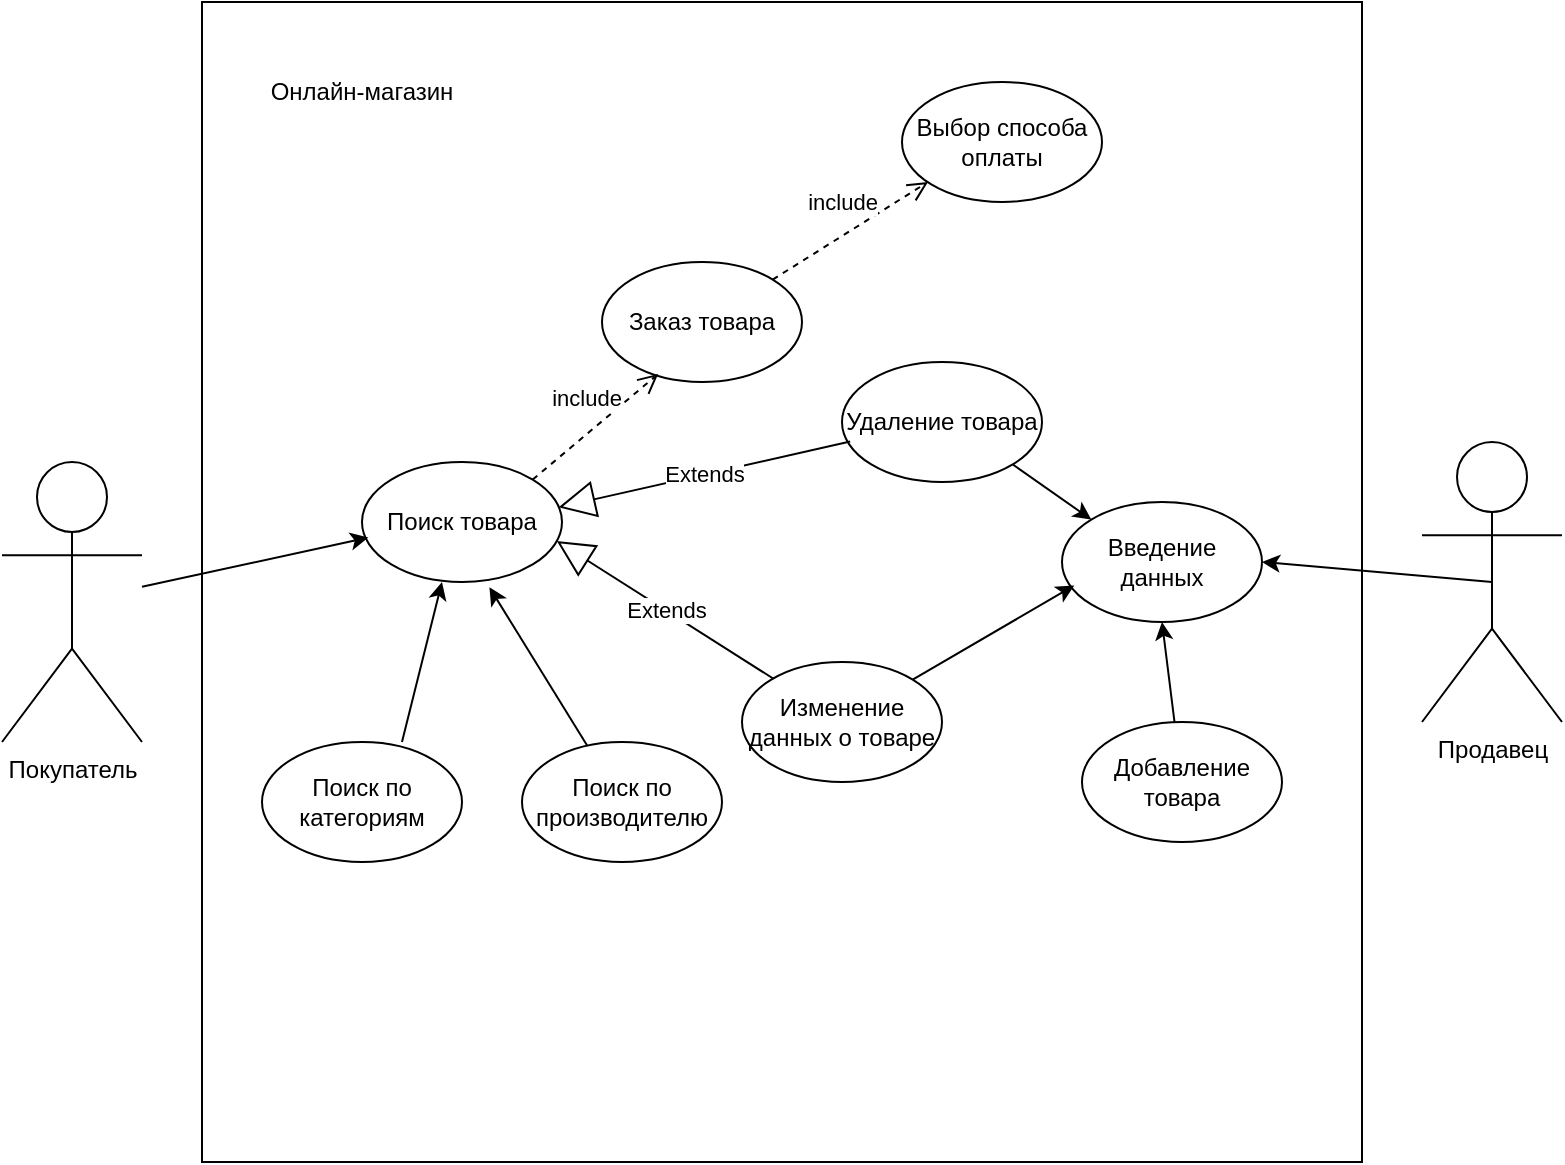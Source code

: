 <mxfile version="24.8.3">
  <diagram name="Страница — 1" id="PI4_lmw16I3PxHwNTuDc">
    <mxGraphModel dx="1461" dy="647" grid="1" gridSize="10" guides="1" tooltips="1" connect="1" arrows="1" fold="1" page="1" pageScale="1" pageWidth="827" pageHeight="1169" math="0" shadow="0">
      <root>
        <mxCell id="0" />
        <mxCell id="1" parent="0" />
        <mxCell id="txZ2K0fzOPYfNDK9gZEo-1" value="" style="whiteSpace=wrap;html=1;aspect=fixed;" vertex="1" parent="1">
          <mxGeometry x="130" y="50" width="580" height="580" as="geometry" />
        </mxCell>
        <mxCell id="txZ2K0fzOPYfNDK9gZEo-2" value="Покупатель" style="shape=umlActor;verticalLabelPosition=bottom;verticalAlign=top;html=1;outlineConnect=0;" vertex="1" parent="1">
          <mxGeometry x="30" y="280" width="70" height="140" as="geometry" />
        </mxCell>
        <mxCell id="txZ2K0fzOPYfNDK9gZEo-3" value="Продавец" style="shape=umlActor;verticalLabelPosition=bottom;verticalAlign=top;html=1;outlineConnect=0;" vertex="1" parent="1">
          <mxGeometry x="740" y="270" width="70" height="140" as="geometry" />
        </mxCell>
        <mxCell id="txZ2K0fzOPYfNDK9gZEo-4" value="Поиск товара" style="ellipse;whiteSpace=wrap;html=1;" vertex="1" parent="1">
          <mxGeometry x="210" y="280" width="100" height="60" as="geometry" />
        </mxCell>
        <mxCell id="txZ2K0fzOPYfNDK9gZEo-5" value="Заказ товара" style="ellipse;whiteSpace=wrap;html=1;" vertex="1" parent="1">
          <mxGeometry x="330" y="180" width="100" height="60" as="geometry" />
        </mxCell>
        <mxCell id="txZ2K0fzOPYfNDK9gZEo-6" value="include" style="html=1;verticalAlign=bottom;endArrow=open;dashed=1;endSize=8;curved=0;rounded=0;entryX=0.281;entryY=0.933;entryDx=0;entryDy=0;entryPerimeter=0;exitX=1;exitY=0;exitDx=0;exitDy=0;" edge="1" parent="1" source="txZ2K0fzOPYfNDK9gZEo-4" target="txZ2K0fzOPYfNDK9gZEo-5">
          <mxGeometry x="-0.015" y="6" relative="1" as="geometry">
            <mxPoint x="450" y="330" as="sourcePoint" />
            <mxPoint x="370" y="330" as="targetPoint" />
            <mxPoint y="-1" as="offset" />
          </mxGeometry>
        </mxCell>
        <mxCell id="txZ2K0fzOPYfNDK9gZEo-7" value="Выбор способа оплаты" style="ellipse;whiteSpace=wrap;html=1;" vertex="1" parent="1">
          <mxGeometry x="480" y="90" width="100" height="60" as="geometry" />
        </mxCell>
        <mxCell id="txZ2K0fzOPYfNDK9gZEo-8" value="include" style="html=1;verticalAlign=bottom;endArrow=open;dashed=1;endSize=8;curved=0;rounded=0;entryX=0.281;entryY=0.933;entryDx=0;entryDy=0;entryPerimeter=0;exitX=1;exitY=0;exitDx=0;exitDy=0;" edge="1" parent="1" source="txZ2K0fzOPYfNDK9gZEo-5">
          <mxGeometry x="-0.015" y="6" relative="1" as="geometry">
            <mxPoint x="430" y="193" as="sourcePoint" />
            <mxPoint x="493" y="140" as="targetPoint" />
            <mxPoint y="-1" as="offset" />
          </mxGeometry>
        </mxCell>
        <mxCell id="txZ2K0fzOPYfNDK9gZEo-9" value="Изменение данных о товаре" style="ellipse;whiteSpace=wrap;html=1;" vertex="1" parent="1">
          <mxGeometry x="400" y="380" width="100" height="60" as="geometry" />
        </mxCell>
        <mxCell id="txZ2K0fzOPYfNDK9gZEo-10" value="Поиск по производителю" style="ellipse;whiteSpace=wrap;html=1;" vertex="1" parent="1">
          <mxGeometry x="290" y="420" width="100" height="60" as="geometry" />
        </mxCell>
        <mxCell id="txZ2K0fzOPYfNDK9gZEo-11" value="Поиск по категориям" style="ellipse;whiteSpace=wrap;html=1;" vertex="1" parent="1">
          <mxGeometry x="160" y="420" width="100" height="60" as="geometry" />
        </mxCell>
        <mxCell id="txZ2K0fzOPYfNDK9gZEo-13" value="Extends" style="endArrow=block;endSize=16;endFill=0;html=1;rounded=0;entryX=0.974;entryY=0.659;entryDx=0;entryDy=0;entryPerimeter=0;" edge="1" parent="1" source="txZ2K0fzOPYfNDK9gZEo-9" target="txZ2K0fzOPYfNDK9gZEo-4">
          <mxGeometry width="160" relative="1" as="geometry">
            <mxPoint x="350" y="393.5" as="sourcePoint" />
            <mxPoint x="365" y="306.5" as="targetPoint" />
          </mxGeometry>
        </mxCell>
        <mxCell id="txZ2K0fzOPYfNDK9gZEo-15" value="Введение данных" style="ellipse;whiteSpace=wrap;html=1;" vertex="1" parent="1">
          <mxGeometry x="560" y="300" width="100" height="60" as="geometry" />
        </mxCell>
        <mxCell id="txZ2K0fzOPYfNDK9gZEo-16" value="Добавление товара" style="ellipse;whiteSpace=wrap;html=1;" vertex="1" parent="1">
          <mxGeometry x="570" y="410" width="100" height="60" as="geometry" />
        </mxCell>
        <mxCell id="txZ2K0fzOPYfNDK9gZEo-17" value="" style="endArrow=classic;html=1;rounded=0;entryX=0.4;entryY=1;entryDx=0;entryDy=0;entryPerimeter=0;" edge="1" parent="1" target="txZ2K0fzOPYfNDK9gZEo-4">
          <mxGeometry width="50" height="50" relative="1" as="geometry">
            <mxPoint x="230" y="420" as="sourcePoint" />
            <mxPoint x="440" y="310" as="targetPoint" />
          </mxGeometry>
        </mxCell>
        <mxCell id="txZ2K0fzOPYfNDK9gZEo-18" value="" style="endArrow=classic;html=1;rounded=0;entryX=0.637;entryY=1.044;entryDx=0;entryDy=0;entryPerimeter=0;" edge="1" parent="1" source="txZ2K0fzOPYfNDK9gZEo-10" target="txZ2K0fzOPYfNDK9gZEo-4">
          <mxGeometry width="50" height="50" relative="1" as="geometry">
            <mxPoint x="235" y="436" as="sourcePoint" />
            <mxPoint x="260" y="350" as="targetPoint" />
          </mxGeometry>
        </mxCell>
        <mxCell id="txZ2K0fzOPYfNDK9gZEo-19" value="Удаление товара" style="ellipse;whiteSpace=wrap;html=1;" vertex="1" parent="1">
          <mxGeometry x="450" y="230" width="100" height="60" as="geometry" />
        </mxCell>
        <mxCell id="txZ2K0fzOPYfNDK9gZEo-20" value="" style="endArrow=classic;html=1;rounded=0;exitX=0.5;exitY=0.5;exitDx=0;exitDy=0;exitPerimeter=0;entryX=1;entryY=0.5;entryDx=0;entryDy=0;" edge="1" parent="1" source="txZ2K0fzOPYfNDK9gZEo-3" target="txZ2K0fzOPYfNDK9gZEo-15">
          <mxGeometry width="50" height="50" relative="1" as="geometry">
            <mxPoint x="323" y="422" as="sourcePoint" />
            <mxPoint x="274" y="343" as="targetPoint" />
          </mxGeometry>
        </mxCell>
        <mxCell id="txZ2K0fzOPYfNDK9gZEo-21" value="" style="endArrow=classic;html=1;rounded=0;entryX=0.5;entryY=1;entryDx=0;entryDy=0;" edge="1" parent="1" source="txZ2K0fzOPYfNDK9gZEo-16" target="txZ2K0fzOPYfNDK9gZEo-15">
          <mxGeometry width="50" height="50" relative="1" as="geometry">
            <mxPoint x="333" y="432" as="sourcePoint" />
            <mxPoint x="284" y="353" as="targetPoint" />
          </mxGeometry>
        </mxCell>
        <mxCell id="txZ2K0fzOPYfNDK9gZEo-22" value="" style="endArrow=classic;html=1;rounded=0;entryX=0.061;entryY=0.696;entryDx=0;entryDy=0;entryPerimeter=0;exitX=1;exitY=0;exitDx=0;exitDy=0;" edge="1" parent="1" source="txZ2K0fzOPYfNDK9gZEo-9" target="txZ2K0fzOPYfNDK9gZEo-15">
          <mxGeometry width="50" height="50" relative="1" as="geometry">
            <mxPoint x="343" y="442" as="sourcePoint" />
            <mxPoint x="294" y="363" as="targetPoint" />
          </mxGeometry>
        </mxCell>
        <mxCell id="txZ2K0fzOPYfNDK9gZEo-23" value="" style="endArrow=classic;html=1;rounded=0;entryX=0;entryY=0;entryDx=0;entryDy=0;exitX=1;exitY=1;exitDx=0;exitDy=0;" edge="1" parent="1" source="txZ2K0fzOPYfNDK9gZEo-19" target="txZ2K0fzOPYfNDK9gZEo-15">
          <mxGeometry width="50" height="50" relative="1" as="geometry">
            <mxPoint x="530" y="280" as="sourcePoint" />
            <mxPoint x="304" y="373" as="targetPoint" />
          </mxGeometry>
        </mxCell>
        <mxCell id="txZ2K0fzOPYfNDK9gZEo-24" value="Extends" style="endArrow=block;endSize=16;endFill=0;html=1;rounded=0;entryX=0.983;entryY=0.378;entryDx=0;entryDy=0;entryPerimeter=0;exitX=0.041;exitY=0.663;exitDx=0;exitDy=0;exitPerimeter=0;" edge="1" parent="1" source="txZ2K0fzOPYfNDK9gZEo-19" target="txZ2K0fzOPYfNDK9gZEo-4">
          <mxGeometry width="160" relative="1" as="geometry">
            <mxPoint x="426" y="398" as="sourcePoint" />
            <mxPoint x="317" y="330" as="targetPoint" />
          </mxGeometry>
        </mxCell>
        <mxCell id="txZ2K0fzOPYfNDK9gZEo-25" value="" style="endArrow=classic;html=1;rounded=0;entryX=0.032;entryY=0.63;entryDx=0;entryDy=0;entryPerimeter=0;" edge="1" parent="1" source="txZ2K0fzOPYfNDK9gZEo-2" target="txZ2K0fzOPYfNDK9gZEo-4">
          <mxGeometry width="50" height="50" relative="1" as="geometry">
            <mxPoint x="240" y="430" as="sourcePoint" />
            <mxPoint x="260" y="350" as="targetPoint" />
          </mxGeometry>
        </mxCell>
        <mxCell id="txZ2K0fzOPYfNDK9gZEo-26" value="Онлайн-магазин" style="text;html=1;align=center;verticalAlign=middle;whiteSpace=wrap;rounded=0;" vertex="1" parent="1">
          <mxGeometry x="160" y="80" width="100" height="30" as="geometry" />
        </mxCell>
      </root>
    </mxGraphModel>
  </diagram>
</mxfile>
